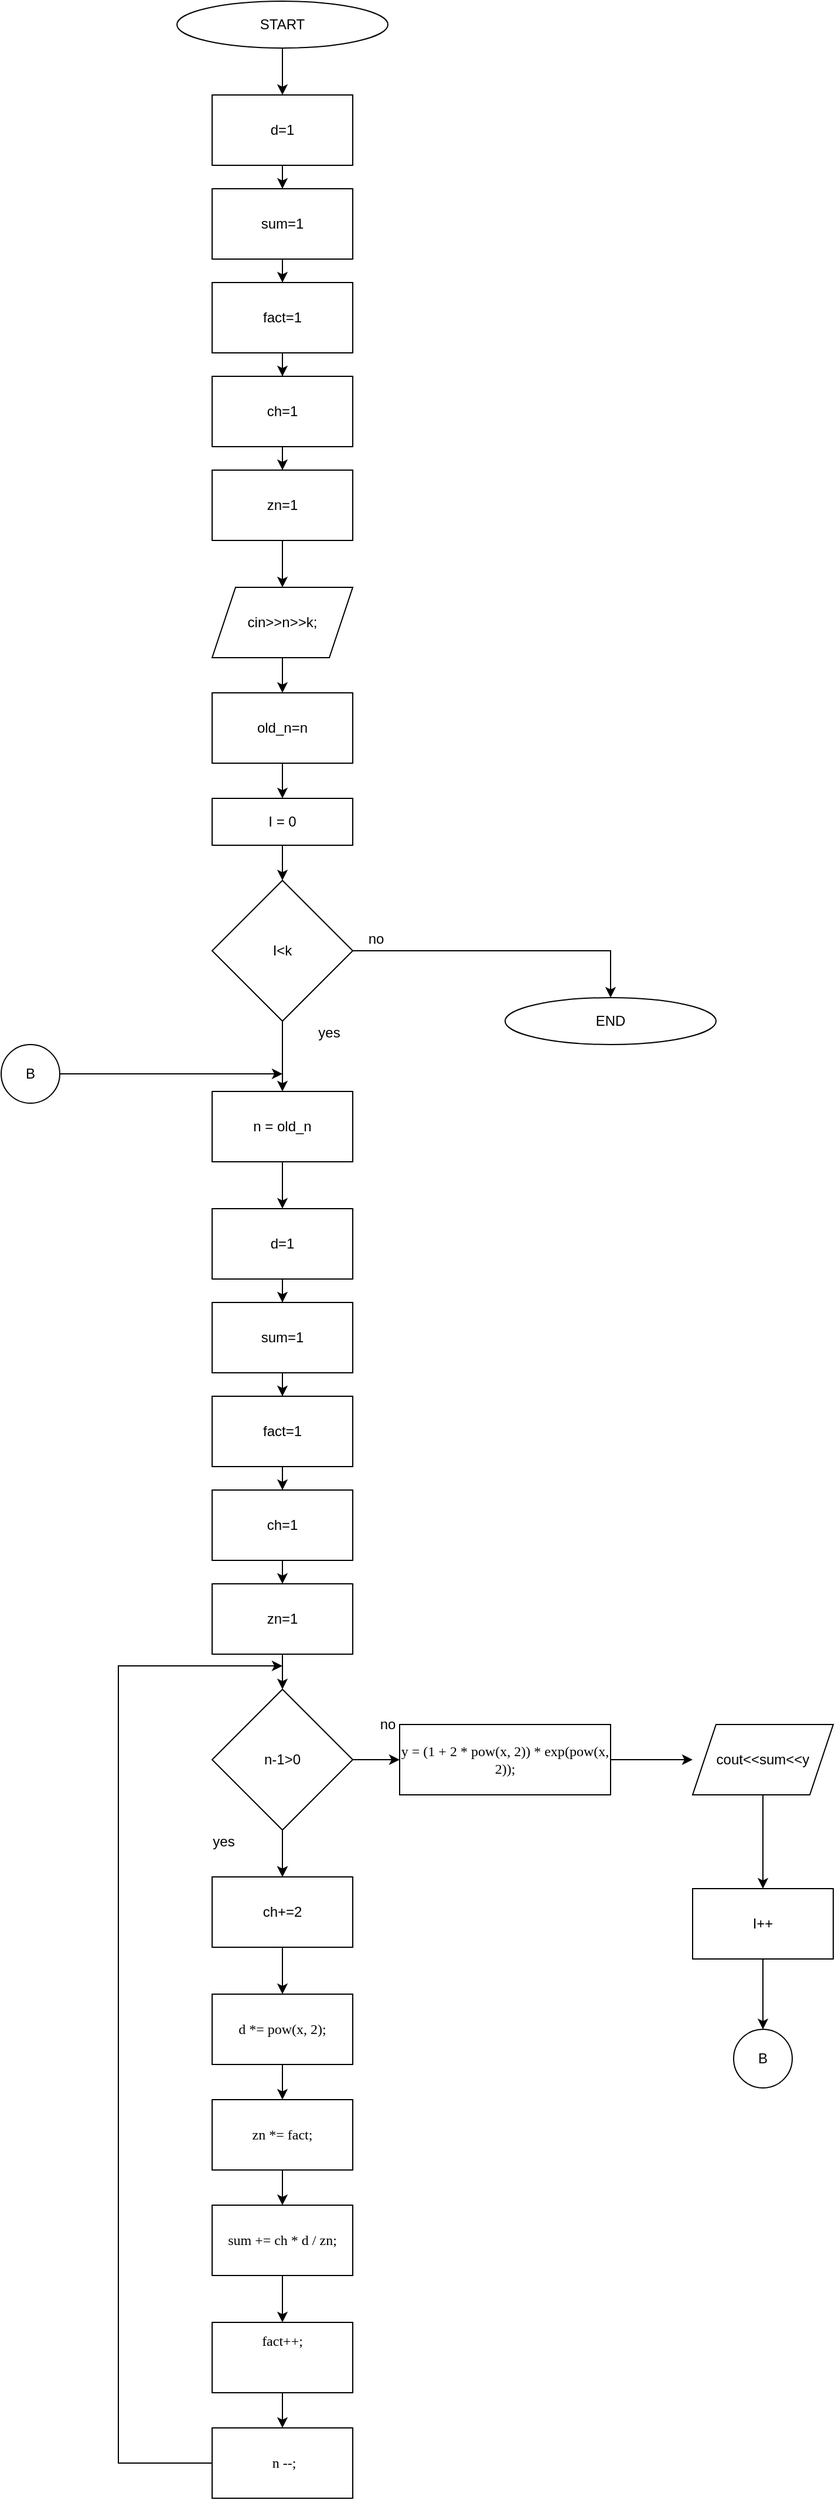 <mxfile version="13.7.5" type="device"><diagram id="nUtzZWv2rxpWVtvDGysB" name="Page-1"><mxGraphModel dx="676" dy="817" grid="1" gridSize="10" guides="1" tooltips="1" connect="1" arrows="1" fold="1" page="1" pageScale="1" pageWidth="2339" pageHeight="3300" math="0" shadow="0"><root><mxCell id="0"/><mxCell id="1" parent="0"/><mxCell id="oCb8JodDC6fx3p3JlFu6-3" style="edgeStyle=orthogonalEdgeStyle;rounded=0;orthogonalLoop=1;jettySize=auto;html=1;" edge="1" parent="1" source="oCb8JodDC6fx3p3JlFu6-1" target="oCb8JodDC6fx3p3JlFu6-2"><mxGeometry relative="1" as="geometry"/></mxCell><mxCell id="oCb8JodDC6fx3p3JlFu6-1" value="START" style="ellipse;whiteSpace=wrap;html=1;" vertex="1" parent="1"><mxGeometry x="370" y="30" width="180" height="40" as="geometry"/></mxCell><mxCell id="oCb8JodDC6fx3p3JlFu6-5" style="edgeStyle=orthogonalEdgeStyle;rounded=0;orthogonalLoop=1;jettySize=auto;html=1;entryX=0.5;entryY=0;entryDx=0;entryDy=0;" edge="1" parent="1" source="oCb8JodDC6fx3p3JlFu6-2" target="oCb8JodDC6fx3p3JlFu6-4"><mxGeometry relative="1" as="geometry"/></mxCell><mxCell id="oCb8JodDC6fx3p3JlFu6-2" value="d=1" style="rounded=0;whiteSpace=wrap;html=1;" vertex="1" parent="1"><mxGeometry x="400" y="110" width="120" height="60" as="geometry"/></mxCell><mxCell id="oCb8JodDC6fx3p3JlFu6-7" style="edgeStyle=orthogonalEdgeStyle;rounded=0;orthogonalLoop=1;jettySize=auto;html=1;entryX=0.5;entryY=0;entryDx=0;entryDy=0;" edge="1" parent="1" source="oCb8JodDC6fx3p3JlFu6-4" target="oCb8JodDC6fx3p3JlFu6-6"><mxGeometry relative="1" as="geometry"/></mxCell><mxCell id="oCb8JodDC6fx3p3JlFu6-4" value="sum=1" style="rounded=0;whiteSpace=wrap;html=1;" vertex="1" parent="1"><mxGeometry x="400" y="190" width="120" height="60" as="geometry"/></mxCell><mxCell id="oCb8JodDC6fx3p3JlFu6-9" style="edgeStyle=orthogonalEdgeStyle;rounded=0;orthogonalLoop=1;jettySize=auto;html=1;entryX=0.5;entryY=0;entryDx=0;entryDy=0;" edge="1" parent="1" source="oCb8JodDC6fx3p3JlFu6-6" target="oCb8JodDC6fx3p3JlFu6-8"><mxGeometry relative="1" as="geometry"/></mxCell><mxCell id="oCb8JodDC6fx3p3JlFu6-6" value="fact=1" style="rounded=0;whiteSpace=wrap;html=1;" vertex="1" parent="1"><mxGeometry x="400" y="270" width="120" height="60" as="geometry"/></mxCell><mxCell id="oCb8JodDC6fx3p3JlFu6-11" style="edgeStyle=orthogonalEdgeStyle;rounded=0;orthogonalLoop=1;jettySize=auto;html=1;" edge="1" parent="1" source="oCb8JodDC6fx3p3JlFu6-8" target="oCb8JodDC6fx3p3JlFu6-10"><mxGeometry relative="1" as="geometry"/></mxCell><mxCell id="oCb8JodDC6fx3p3JlFu6-8" value="ch=1" style="rounded=0;whiteSpace=wrap;html=1;" vertex="1" parent="1"><mxGeometry x="400" y="350" width="120" height="60" as="geometry"/></mxCell><mxCell id="oCb8JodDC6fx3p3JlFu6-12" style="edgeStyle=orthogonalEdgeStyle;rounded=0;orthogonalLoop=1;jettySize=auto;html=1;" edge="1" parent="1" source="oCb8JodDC6fx3p3JlFu6-10"><mxGeometry relative="1" as="geometry"><mxPoint x="460" y="530" as="targetPoint"/></mxGeometry></mxCell><mxCell id="oCb8JodDC6fx3p3JlFu6-10" value="zn=1" style="rounded=0;whiteSpace=wrap;html=1;" vertex="1" parent="1"><mxGeometry x="400" y="430" width="120" height="60" as="geometry"/></mxCell><mxCell id="oCb8JodDC6fx3p3JlFu6-14" style="edgeStyle=orthogonalEdgeStyle;rounded=0;orthogonalLoop=1;jettySize=auto;html=1;" edge="1" parent="1" source="oCb8JodDC6fx3p3JlFu6-13"><mxGeometry relative="1" as="geometry"><mxPoint x="460" y="620" as="targetPoint"/></mxGeometry></mxCell><mxCell id="oCb8JodDC6fx3p3JlFu6-13" value="cin&amp;gt;&amp;gt;n&amp;gt;&amp;gt;k;" style="shape=parallelogram;perimeter=parallelogramPerimeter;whiteSpace=wrap;html=1;fixedSize=1;" vertex="1" parent="1"><mxGeometry x="400" y="530" width="120" height="60" as="geometry"/></mxCell><mxCell id="oCb8JodDC6fx3p3JlFu6-68" style="edgeStyle=orthogonalEdgeStyle;rounded=0;orthogonalLoop=1;jettySize=auto;html=1;entryX=0.5;entryY=0;entryDx=0;entryDy=0;fontColor=#000000;" edge="1" parent="1" source="oCb8JodDC6fx3p3JlFu6-15" target="oCb8JodDC6fx3p3JlFu6-67"><mxGeometry relative="1" as="geometry"/></mxCell><mxCell id="oCb8JodDC6fx3p3JlFu6-15" value="old_n=n" style="rounded=0;whiteSpace=wrap;html=1;" vertex="1" parent="1"><mxGeometry x="400" y="620" width="120" height="60" as="geometry"/></mxCell><mxCell id="oCb8JodDC6fx3p3JlFu6-59" style="edgeStyle=orthogonalEdgeStyle;rounded=0;orthogonalLoop=1;jettySize=auto;html=1;fontColor=#000000;entryX=0.5;entryY=0;entryDx=0;entryDy=0;" edge="1" parent="1" source="oCb8JodDC6fx3p3JlFu6-16" target="oCb8JodDC6fx3p3JlFu6-60"><mxGeometry relative="1" as="geometry"><mxPoint x="740" y="780.0" as="targetPoint"/></mxGeometry></mxCell><mxCell id="oCb8JodDC6fx3p3JlFu6-66" style="edgeStyle=orthogonalEdgeStyle;rounded=0;orthogonalLoop=1;jettySize=auto;html=1;entryX=0.5;entryY=0;entryDx=0;entryDy=0;fontColor=#000000;" edge="1" parent="1" source="oCb8JodDC6fx3p3JlFu6-16" target="oCb8JodDC6fx3p3JlFu6-22"><mxGeometry relative="1" as="geometry"/></mxCell><mxCell id="oCb8JodDC6fx3p3JlFu6-16" value="I&amp;lt;k" style="rhombus;whiteSpace=wrap;html=1;" vertex="1" parent="1"><mxGeometry x="400" y="780" width="120" height="120" as="geometry"/></mxCell><mxCell id="oCb8JodDC6fx3p3JlFu6-19" value="yes" style="text;html=1;strokeColor=none;fillColor=none;align=center;verticalAlign=middle;whiteSpace=wrap;rounded=0;" vertex="1" parent="1"><mxGeometry x="480" y="900" width="40" height="20" as="geometry"/></mxCell><mxCell id="oCb8JodDC6fx3p3JlFu6-32" style="edgeStyle=orthogonalEdgeStyle;rounded=0;orthogonalLoop=1;jettySize=auto;html=1;entryX=0.5;entryY=0;entryDx=0;entryDy=0;" edge="1" parent="1" source="oCb8JodDC6fx3p3JlFu6-22" target="oCb8JodDC6fx3p3JlFu6-24"><mxGeometry relative="1" as="geometry"/></mxCell><mxCell id="oCb8JodDC6fx3p3JlFu6-22" value="n = old_n" style="rounded=0;whiteSpace=wrap;html=1;" vertex="1" parent="1"><mxGeometry x="400" y="960" width="120" height="60" as="geometry"/></mxCell><mxCell id="oCb8JodDC6fx3p3JlFu6-23" style="edgeStyle=orthogonalEdgeStyle;rounded=0;orthogonalLoop=1;jettySize=auto;html=1;entryX=0.5;entryY=0;entryDx=0;entryDy=0;" edge="1" parent="1" source="oCb8JodDC6fx3p3JlFu6-24" target="oCb8JodDC6fx3p3JlFu6-26"><mxGeometry relative="1" as="geometry"/></mxCell><mxCell id="oCb8JodDC6fx3p3JlFu6-24" value="d=1" style="rounded=0;whiteSpace=wrap;html=1;" vertex="1" parent="1"><mxGeometry x="400" y="1060" width="120" height="60" as="geometry"/></mxCell><mxCell id="oCb8JodDC6fx3p3JlFu6-25" style="edgeStyle=orthogonalEdgeStyle;rounded=0;orthogonalLoop=1;jettySize=auto;html=1;entryX=0.5;entryY=0;entryDx=0;entryDy=0;" edge="1" parent="1" source="oCb8JodDC6fx3p3JlFu6-26" target="oCb8JodDC6fx3p3JlFu6-28"><mxGeometry relative="1" as="geometry"/></mxCell><mxCell id="oCb8JodDC6fx3p3JlFu6-26" value="sum=1" style="rounded=0;whiteSpace=wrap;html=1;" vertex="1" parent="1"><mxGeometry x="400" y="1140" width="120" height="60" as="geometry"/></mxCell><mxCell id="oCb8JodDC6fx3p3JlFu6-27" style="edgeStyle=orthogonalEdgeStyle;rounded=0;orthogonalLoop=1;jettySize=auto;html=1;entryX=0.5;entryY=0;entryDx=0;entryDy=0;" edge="1" parent="1" source="oCb8JodDC6fx3p3JlFu6-28" target="oCb8JodDC6fx3p3JlFu6-30"><mxGeometry relative="1" as="geometry"/></mxCell><mxCell id="oCb8JodDC6fx3p3JlFu6-28" value="fact=1" style="rounded=0;whiteSpace=wrap;html=1;" vertex="1" parent="1"><mxGeometry x="400" y="1220" width="120" height="60" as="geometry"/></mxCell><mxCell id="oCb8JodDC6fx3p3JlFu6-29" style="edgeStyle=orthogonalEdgeStyle;rounded=0;orthogonalLoop=1;jettySize=auto;html=1;" edge="1" parent="1" source="oCb8JodDC6fx3p3JlFu6-30" target="oCb8JodDC6fx3p3JlFu6-31"><mxGeometry relative="1" as="geometry"/></mxCell><mxCell id="oCb8JodDC6fx3p3JlFu6-30" value="ch=1" style="rounded=0;whiteSpace=wrap;html=1;" vertex="1" parent="1"><mxGeometry x="400" y="1300" width="120" height="60" as="geometry"/></mxCell><mxCell id="oCb8JodDC6fx3p3JlFu6-34" style="edgeStyle=orthogonalEdgeStyle;rounded=0;orthogonalLoop=1;jettySize=auto;html=1;entryX=0.5;entryY=0;entryDx=0;entryDy=0;" edge="1" parent="1" source="oCb8JodDC6fx3p3JlFu6-31" target="oCb8JodDC6fx3p3JlFu6-33"><mxGeometry relative="1" as="geometry"/></mxCell><mxCell id="oCb8JodDC6fx3p3JlFu6-31" value="zn=1" style="rounded=0;whiteSpace=wrap;html=1;" vertex="1" parent="1"><mxGeometry x="400" y="1380" width="120" height="60" as="geometry"/></mxCell><mxCell id="oCb8JodDC6fx3p3JlFu6-37" style="edgeStyle=orthogonalEdgeStyle;rounded=0;orthogonalLoop=1;jettySize=auto;html=1;" edge="1" parent="1" source="oCb8JodDC6fx3p3JlFu6-33"><mxGeometry relative="1" as="geometry"><mxPoint x="560" y="1530" as="targetPoint"/></mxGeometry></mxCell><mxCell id="oCb8JodDC6fx3p3JlFu6-43" style="edgeStyle=orthogonalEdgeStyle;rounded=0;orthogonalLoop=1;jettySize=auto;html=1;fontColor=#000000;" edge="1" parent="1" source="oCb8JodDC6fx3p3JlFu6-33"><mxGeometry relative="1" as="geometry"><mxPoint x="460" y="1630" as="targetPoint"/></mxGeometry></mxCell><mxCell id="oCb8JodDC6fx3p3JlFu6-57" value="" style="edgeStyle=orthogonalEdgeStyle;rounded=0;orthogonalLoop=1;jettySize=auto;html=1;fontColor=#000000;" edge="1" parent="1" source="oCb8JodDC6fx3p3JlFu6-33" target="oCb8JodDC6fx3p3JlFu6-44"><mxGeometry relative="1" as="geometry"/></mxCell><mxCell id="oCb8JodDC6fx3p3JlFu6-33" value="n-1&amp;gt;0" style="rhombus;whiteSpace=wrap;html=1;" vertex="1" parent="1"><mxGeometry x="400" y="1470" width="120" height="120" as="geometry"/></mxCell><mxCell id="oCb8JodDC6fx3p3JlFu6-35" value="no" style="text;html=1;strokeColor=none;fillColor=none;align=center;verticalAlign=middle;whiteSpace=wrap;rounded=0;" vertex="1" parent="1"><mxGeometry x="530" y="1490" width="40" height="20" as="geometry"/></mxCell><mxCell id="oCb8JodDC6fx3p3JlFu6-36" value="yes" style="text;html=1;strokeColor=none;fillColor=none;align=center;verticalAlign=middle;whiteSpace=wrap;rounded=0;" vertex="1" parent="1"><mxGeometry x="390" y="1590" width="40" height="20" as="geometry"/></mxCell><mxCell id="oCb8JodDC6fx3p3JlFu6-39" style="edgeStyle=orthogonalEdgeStyle;rounded=0;orthogonalLoop=1;jettySize=auto;html=1;fontColor=#000000;" edge="1" parent="1" source="oCb8JodDC6fx3p3JlFu6-38"><mxGeometry relative="1" as="geometry"><mxPoint x="810" y="1530" as="targetPoint"/></mxGeometry></mxCell><mxCell id="oCb8JodDC6fx3p3JlFu6-38" value="&lt;p style=&quot;margin: 0px; font-style: normal; font-variant-caps: normal; font-weight: normal; font-stretch: normal; font-size: 12px; line-height: normal; font-family: menlo;&quot;&gt;y = (&lt;span style=&quot;&quot;&gt;1&lt;/span&gt; + &lt;span style=&quot;&quot;&gt;2&lt;/span&gt; * &lt;span style=&quot;&quot;&gt;pow&lt;/span&gt;(x, &lt;span style=&quot;&quot;&gt;2&lt;/span&gt;)) * &lt;span style=&quot;&quot;&gt;exp&lt;/span&gt;(&lt;span style=&quot;&quot;&gt;pow&lt;/span&gt;(x, &lt;span style=&quot;&quot;&gt;2&lt;/span&gt;));&lt;/p&gt;" style="rounded=0;whiteSpace=wrap;html=1;labelBackgroundColor=#ffffff;" vertex="1" parent="1"><mxGeometry x="560" y="1500" width="180" height="60" as="geometry"/></mxCell><mxCell id="oCb8JodDC6fx3p3JlFu6-41" style="edgeStyle=orthogonalEdgeStyle;rounded=0;orthogonalLoop=1;jettySize=auto;html=1;fontColor=#000000;" edge="1" parent="1" source="oCb8JodDC6fx3p3JlFu6-40"><mxGeometry relative="1" as="geometry"><mxPoint x="870" y="1640" as="targetPoint"/></mxGeometry></mxCell><mxCell id="oCb8JodDC6fx3p3JlFu6-40" value="cout&amp;lt;&amp;lt;sum&amp;lt;&amp;lt;y" style="shape=parallelogram;perimeter=parallelogramPerimeter;whiteSpace=wrap;html=1;fixedSize=1;labelBackgroundColor=#ffffff;fontColor=#000000;" vertex="1" parent="1"><mxGeometry x="810" y="1500" width="120" height="60" as="geometry"/></mxCell><mxCell id="oCb8JodDC6fx3p3JlFu6-61" style="edgeStyle=orthogonalEdgeStyle;rounded=0;orthogonalLoop=1;jettySize=auto;html=1;fontColor=#000000;" edge="1" parent="1" source="oCb8JodDC6fx3p3JlFu6-42" target="oCb8JodDC6fx3p3JlFu6-62"><mxGeometry relative="1" as="geometry"><mxPoint x="870" y="1800" as="targetPoint"/></mxGeometry></mxCell><mxCell id="oCb8JodDC6fx3p3JlFu6-42" value="I++" style="rounded=0;whiteSpace=wrap;html=1;labelBackgroundColor=#ffffff;fontColor=#000000;" vertex="1" parent="1"><mxGeometry x="810" y="1640" width="120" height="60" as="geometry"/></mxCell><mxCell id="oCb8JodDC6fx3p3JlFu6-45" style="edgeStyle=orthogonalEdgeStyle;rounded=0;orthogonalLoop=1;jettySize=auto;html=1;fontColor=#000000;" edge="1" parent="1" source="oCb8JodDC6fx3p3JlFu6-44"><mxGeometry relative="1" as="geometry"><mxPoint x="460" y="1730" as="targetPoint"/></mxGeometry></mxCell><mxCell id="oCb8JodDC6fx3p3JlFu6-44" value="ch+=2" style="rounded=0;whiteSpace=wrap;html=1;labelBackgroundColor=#ffffff;fontColor=#000000;" vertex="1" parent="1"><mxGeometry x="400" y="1630" width="120" height="60" as="geometry"/></mxCell><mxCell id="oCb8JodDC6fx3p3JlFu6-47" style="edgeStyle=orthogonalEdgeStyle;rounded=0;orthogonalLoop=1;jettySize=auto;html=1;fontColor=#000000;" edge="1" parent="1" source="oCb8JodDC6fx3p3JlFu6-46"><mxGeometry relative="1" as="geometry"><mxPoint x="460" y="1820" as="targetPoint"/></mxGeometry></mxCell><mxCell id="oCb8JodDC6fx3p3JlFu6-46" value="&lt;p style=&quot;margin: 0px; font-style: normal; font-variant-caps: normal; font-weight: normal; font-stretch: normal; font-size: 12px; line-height: normal; font-family: menlo;&quot;&gt;d *= &lt;span style=&quot;&quot;&gt;pow&lt;/span&gt;(x, &lt;span style=&quot;&quot;&gt;2&lt;/span&gt;);&lt;/p&gt;" style="rounded=0;whiteSpace=wrap;html=1;labelBackgroundColor=#ffffff;" vertex="1" parent="1"><mxGeometry x="400" y="1730" width="120" height="60" as="geometry"/></mxCell><mxCell id="oCb8JodDC6fx3p3JlFu6-49" style="edgeStyle=orthogonalEdgeStyle;rounded=0;orthogonalLoop=1;jettySize=auto;html=1;fontColor=#000000;" edge="1" parent="1" source="oCb8JodDC6fx3p3JlFu6-48"><mxGeometry relative="1" as="geometry"><mxPoint x="460" y="1910" as="targetPoint"/></mxGeometry></mxCell><mxCell id="oCb8JodDC6fx3p3JlFu6-48" value="&lt;p style=&quot;margin: 0px; font-style: normal; font-variant-caps: normal; font-weight: normal; font-stretch: normal; font-size: 12px; line-height: normal; font-family: menlo;&quot;&gt;zn *= fact;&lt;/p&gt;" style="rounded=0;whiteSpace=wrap;html=1;labelBackgroundColor=none;" vertex="1" parent="1"><mxGeometry x="400" y="1820" width="120" height="60" as="geometry"/></mxCell><mxCell id="oCb8JodDC6fx3p3JlFu6-51" style="edgeStyle=orthogonalEdgeStyle;rounded=0;orthogonalLoop=1;jettySize=auto;html=1;fontColor=#000000;" edge="1" parent="1" source="oCb8JodDC6fx3p3JlFu6-50"><mxGeometry relative="1" as="geometry"><mxPoint x="460" y="2010" as="targetPoint"/></mxGeometry></mxCell><mxCell id="oCb8JodDC6fx3p3JlFu6-50" value="&lt;p style=&quot;margin: 0px; font-style: normal; font-variant-caps: normal; font-weight: normal; font-stretch: normal; font-size: 12px; line-height: normal; font-family: menlo;&quot;&gt;sum += ch * d / zn;&lt;/p&gt;" style="rounded=0;whiteSpace=wrap;html=1;labelBackgroundColor=none;" vertex="1" parent="1"><mxGeometry x="400" y="1910" width="120" height="60" as="geometry"/></mxCell><mxCell id="oCb8JodDC6fx3p3JlFu6-54" style="edgeStyle=orthogonalEdgeStyle;rounded=0;orthogonalLoop=1;jettySize=auto;html=1;entryX=0.5;entryY=0;entryDx=0;entryDy=0;fontColor=#000000;" edge="1" parent="1" source="oCb8JodDC6fx3p3JlFu6-52" target="oCb8JodDC6fx3p3JlFu6-53"><mxGeometry relative="1" as="geometry"/></mxCell><mxCell id="oCb8JodDC6fx3p3JlFu6-52" value="&lt;p style=&quot;margin: 0px; font-style: normal; font-variant-caps: normal; font-weight: normal; font-stretch: normal; font-size: 12px; line-height: normal; font-family: menlo;&quot;&gt;fact++;&lt;/p&gt;&#xa;&lt;br class=&quot;Apple-interchange-newline&quot;&gt;" style="rounded=0;whiteSpace=wrap;html=1;labelBackgroundColor=none;" vertex="1" parent="1"><mxGeometry x="400" y="2010" width="120" height="60" as="geometry"/></mxCell><mxCell id="oCb8JodDC6fx3p3JlFu6-55" style="edgeStyle=orthogonalEdgeStyle;rounded=0;orthogonalLoop=1;jettySize=auto;html=1;fontColor=#000000;" edge="1" parent="1" source="oCb8JodDC6fx3p3JlFu6-53"><mxGeometry relative="1" as="geometry"><mxPoint x="460" y="1450" as="targetPoint"/><Array as="points"><mxPoint x="320" y="2130"/><mxPoint x="320" y="1450"/><mxPoint x="460" y="1450"/></Array></mxGeometry></mxCell><mxCell id="oCb8JodDC6fx3p3JlFu6-53" value="&lt;p style=&quot;margin: 0px; font-style: normal; font-variant-caps: normal; font-weight: normal; font-stretch: normal; font-size: 12px; line-height: normal; font-family: menlo;&quot;&gt;&lt;span class=&quot;Apple-converted-space&quot;&gt;&amp;nbsp;&lt;/span&gt;n --;&lt;/p&gt;" style="rounded=0;whiteSpace=wrap;html=1;labelBackgroundColor=none;" vertex="1" parent="1"><mxGeometry x="400" y="2100" width="120" height="60" as="geometry"/></mxCell><mxCell id="oCb8JodDC6fx3p3JlFu6-60" value="END" style="ellipse;whiteSpace=wrap;html=1;" vertex="1" parent="1"><mxGeometry x="650" y="880" width="180" height="40" as="geometry"/></mxCell><mxCell id="oCb8JodDC6fx3p3JlFu6-62" value="B" style="ellipse;whiteSpace=wrap;html=1;aspect=fixed;" vertex="1" parent="1"><mxGeometry x="845" y="1760" width="50" height="50" as="geometry"/></mxCell><mxCell id="oCb8JodDC6fx3p3JlFu6-65" style="edgeStyle=orthogonalEdgeStyle;rounded=0;orthogonalLoop=1;jettySize=auto;html=1;fontColor=#000000;" edge="1" parent="1" source="oCb8JodDC6fx3p3JlFu6-63"><mxGeometry relative="1" as="geometry"><mxPoint x="460.0" y="945.0" as="targetPoint"/></mxGeometry></mxCell><mxCell id="oCb8JodDC6fx3p3JlFu6-63" value="B" style="ellipse;whiteSpace=wrap;html=1;aspect=fixed;" vertex="1" parent="1"><mxGeometry x="220" y="920" width="50" height="50" as="geometry"/></mxCell><mxCell id="oCb8JodDC6fx3p3JlFu6-69" style="edgeStyle=orthogonalEdgeStyle;rounded=0;orthogonalLoop=1;jettySize=auto;html=1;entryX=0.5;entryY=0;entryDx=0;entryDy=0;fontColor=#000000;" edge="1" parent="1" source="oCb8JodDC6fx3p3JlFu6-67" target="oCb8JodDC6fx3p3JlFu6-16"><mxGeometry relative="1" as="geometry"/></mxCell><mxCell id="oCb8JodDC6fx3p3JlFu6-67" value="I = 0" style="rounded=0;whiteSpace=wrap;html=1;" vertex="1" parent="1"><mxGeometry x="400" y="710" width="120" height="40" as="geometry"/></mxCell><mxCell id="oCb8JodDC6fx3p3JlFu6-70" value="no" style="text;html=1;strokeColor=none;fillColor=none;align=center;verticalAlign=middle;whiteSpace=wrap;rounded=0;" vertex="1" parent="1"><mxGeometry x="520" y="820" width="40" height="20" as="geometry"/></mxCell></root></mxGraphModel></diagram></mxfile>